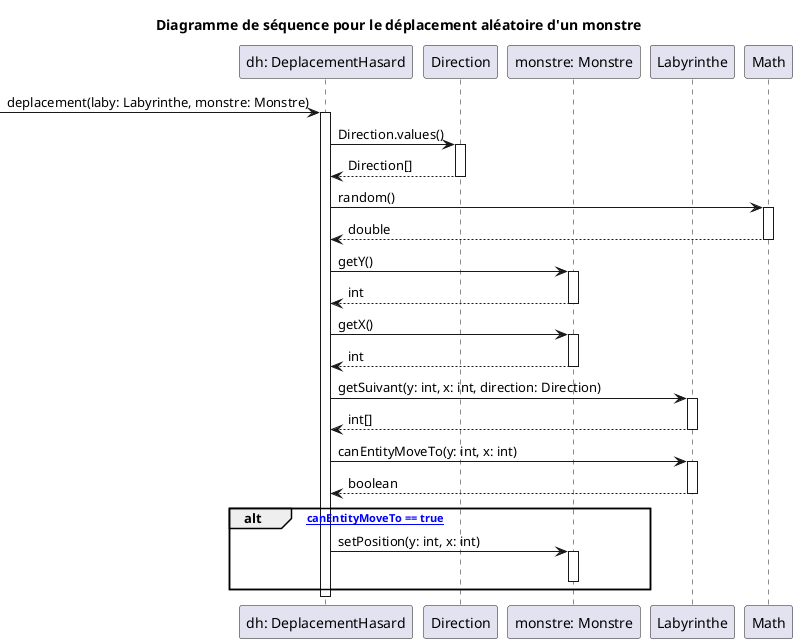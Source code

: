 @startuml
title Diagramme de séquence pour le déplacement aléatoire d'un monstre

participant "dh: DeplacementHasard" as DH
participant "Direction" as Dir
participant "monstre: Monstre" as Monstre
participant "Labyrinthe" as Laby
participant "Math" as Math

-> DH : deplacement(laby: Labyrinthe, monstre: Monstre)
activate DH

DH -> Dir : Direction.values()
activate Dir
Dir --> DH : Direction[]
deactivate Dir

DH -> Math : random()
activate Math
Math --> DH : double
deactivate Math

DH -> Monstre : getY()
activate Monstre
Monstre --> DH : int
deactivate Monstre

DH -> Monstre : getX()
activate Monstre
Monstre --> DH : int
deactivate Monstre

DH -> Laby : getSuivant(y: int, x: int, direction: Direction)
activate Laby
Laby --> DH : int[]
deactivate Laby

DH -> Laby : canEntityMoveTo(y: int, x: int)
activate Laby
Laby --> DH : boolean
deactivate Laby

alt [si canEntityMoveTo == true]
    DH -> Monstre : setPosition(y: int, x: int)
    activate Monstre
    deactivate Monstre
end

deactivate DH
@enduml